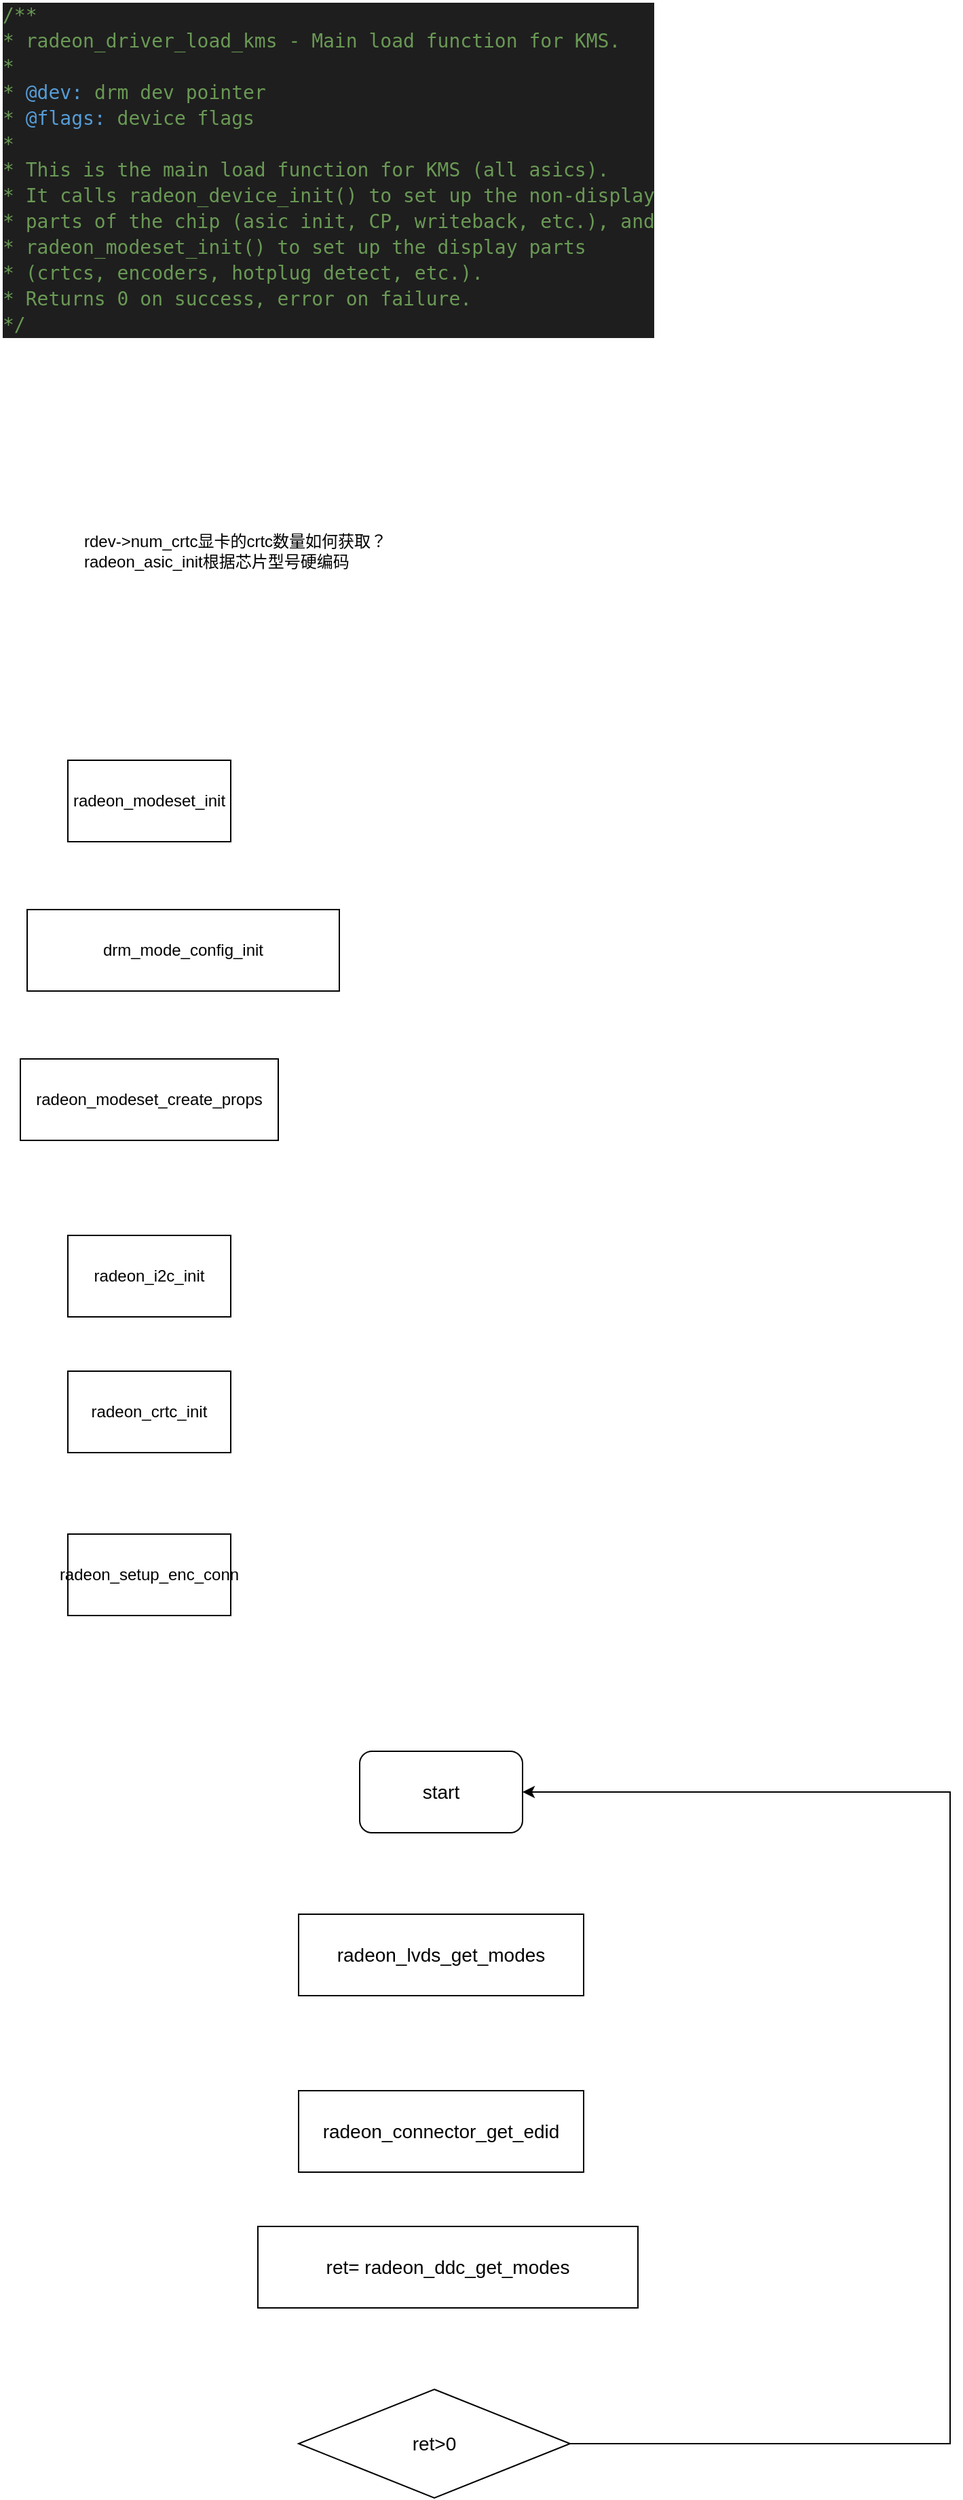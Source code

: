 <mxfile version="20.0.4" type="github">
  <diagram id="4CNQ540ASdvcl2rnZniQ" name="Page-1">
    <mxGraphModel dx="1422" dy="752" grid="1" gridSize="10" guides="1" tooltips="1" connect="1" arrows="1" fold="1" page="1" pageScale="1" pageWidth="827" pageHeight="1169" math="0" shadow="0">
      <root>
        <mxCell id="0" />
        <mxCell id="1" parent="0" />
        <mxCell id="xZIAH9KeohgB5e4JCE6H-2" value="rdev-&amp;gt;num_crtc显卡的crtc数量如何获取？&lt;br&gt;radeon_asic_init根据芯片型号硬编码" style="text;html=1;align=left;verticalAlign=middle;resizable=0;points=[];autosize=1;strokeColor=none;fillColor=none;" parent="1" vertex="1">
          <mxGeometry x="70" y="401" width="240" height="30" as="geometry" />
        </mxCell>
        <mxCell id="xZIAH9KeohgB5e4JCE6H-3" value="&lt;meta charset=&quot;utf-8&quot;&gt;&lt;div style=&quot;color: rgb(212, 212, 212); background-color: rgb(30, 30, 30); font-family: &amp;quot;Droid Sans Mono&amp;quot;, &amp;quot;monospace&amp;quot;, monospace, &amp;quot;Droid Sans Fallback&amp;quot;; font-weight: normal; font-size: 14px; line-height: 19px;&quot;&gt;&lt;div&gt;&lt;span style=&quot;color: #6a9955;&quot;&gt;/**&lt;/span&gt;&lt;/div&gt;&lt;div&gt;&lt;span style=&quot;color: #6a9955;&quot;&gt; * radeon_driver_load_kms - Main load function for KMS.&lt;/span&gt;&lt;/div&gt;&lt;div&gt;&lt;span style=&quot;color: #6a9955;&quot;&gt; *&lt;/span&gt;&lt;/div&gt;&lt;div&gt;&lt;span style=&quot;color: #6a9955;&quot;&gt; * &lt;/span&gt;&lt;span style=&quot;color: #569cd6;&quot;&gt;@dev:&lt;/span&gt;&lt;span style=&quot;color: #6a9955;&quot;&gt; drm dev pointer&lt;/span&gt;&lt;/div&gt;&lt;div&gt;&lt;span style=&quot;color: #6a9955;&quot;&gt; * &lt;/span&gt;&lt;span style=&quot;color: #569cd6;&quot;&gt;@flags:&lt;/span&gt;&lt;span style=&quot;color: #6a9955;&quot;&gt; device flags&lt;/span&gt;&lt;/div&gt;&lt;div&gt;&lt;span style=&quot;color: #6a9955;&quot;&gt; *&lt;/span&gt;&lt;/div&gt;&lt;div&gt;&lt;span style=&quot;color: #6a9955;&quot;&gt; * This is the main load function for KMS (all asics).&lt;/span&gt;&lt;/div&gt;&lt;div&gt;&lt;span style=&quot;color: #6a9955;&quot;&gt; * It calls radeon_device_init() to set up the non-display&lt;/span&gt;&lt;/div&gt;&lt;div&gt;&lt;span style=&quot;color: #6a9955;&quot;&gt; * parts of the chip (asic init, CP, writeback, etc.), and&lt;/span&gt;&lt;/div&gt;&lt;div&gt;&lt;span style=&quot;color: #6a9955;&quot;&gt; * radeon_modeset_init() to set up the display parts&lt;/span&gt;&lt;/div&gt;&lt;div&gt;&lt;span style=&quot;color: #6a9955;&quot;&gt; * (crtcs, encoders, hotplug detect, etc.).&lt;/span&gt;&lt;/div&gt;&lt;div&gt;&lt;span style=&quot;color: #6a9955;&quot;&gt; * Returns 0 on success, error on failure.&lt;/span&gt;&lt;/div&gt;&lt;div&gt;&lt;span style=&quot;color: #6a9955;&quot;&gt; */&lt;/span&gt;&lt;/div&gt;&lt;/div&gt;" style="text;html=1;align=left;verticalAlign=middle;resizable=0;points=[];autosize=1;strokeColor=none;fillColor=none;" parent="1" vertex="1">
          <mxGeometry x="10" y="10" width="490" height="250" as="geometry" />
        </mxCell>
        <mxCell id="qHxluCfbWNKOQf0_pbnH-1" value="radeon_modeset_init" style="whiteSpace=wrap;html=1;" vertex="1" parent="1">
          <mxGeometry x="60" y="570" width="120" height="60" as="geometry" />
        </mxCell>
        <mxCell id="qHxluCfbWNKOQf0_pbnH-2" value="drm_mode_config_init" style="whiteSpace=wrap;html=1;" vertex="1" parent="1">
          <mxGeometry x="30" y="680" width="230" height="60" as="geometry" />
        </mxCell>
        <mxCell id="qHxluCfbWNKOQf0_pbnH-3" value="radeon_modeset_create_props" style="whiteSpace=wrap;html=1;" vertex="1" parent="1">
          <mxGeometry x="25" y="790" width="190" height="60" as="geometry" />
        </mxCell>
        <mxCell id="qHxluCfbWNKOQf0_pbnH-4" value="radeon_i2c_init" style="whiteSpace=wrap;html=1;" vertex="1" parent="1">
          <mxGeometry x="60" y="920" width="120" height="60" as="geometry" />
        </mxCell>
        <mxCell id="qHxluCfbWNKOQf0_pbnH-6" value="radeon_crtc_init" style="whiteSpace=wrap;html=1;" vertex="1" parent="1">
          <mxGeometry x="60" y="1020" width="120" height="60" as="geometry" />
        </mxCell>
        <mxCell id="qHxluCfbWNKOQf0_pbnH-7" value="radeon_setup_enc_conn" style="whiteSpace=wrap;html=1;" vertex="1" parent="1">
          <mxGeometry x="60" y="1140" width="120" height="60" as="geometry" />
        </mxCell>
        <mxCell id="qHxluCfbWNKOQf0_pbnH-8" value="&lt;font style=&quot;font-size: 14px;&quot;&gt;radeon_lvds_get_modes&lt;/font&gt;" style="whiteSpace=wrap;html=1;" vertex="1" parent="1">
          <mxGeometry x="230" y="1420" width="210" height="60" as="geometry" />
        </mxCell>
        <mxCell id="qHxluCfbWNKOQf0_pbnH-9" value="radeon_connector_get_edid" style="whiteSpace=wrap;html=1;fontSize=14;" vertex="1" parent="1">
          <mxGeometry x="230" y="1550" width="210" height="60" as="geometry" />
        </mxCell>
        <mxCell id="qHxluCfbWNKOQf0_pbnH-15" style="edgeStyle=orthogonalEdgeStyle;rounded=0;orthogonalLoop=1;jettySize=auto;html=1;entryX=1;entryY=0.5;entryDx=0;entryDy=0;fontSize=14;" edge="1" parent="1" source="qHxluCfbWNKOQf0_pbnH-12" target="qHxluCfbWNKOQf0_pbnH-14">
          <mxGeometry relative="1" as="geometry">
            <Array as="points">
              <mxPoint x="710" y="1810" />
              <mxPoint x="710" y="1330" />
            </Array>
          </mxGeometry>
        </mxCell>
        <mxCell id="qHxluCfbWNKOQf0_pbnH-12" value="ret&amp;gt;0" style="rhombus;whiteSpace=wrap;html=1;fontSize=14;" vertex="1" parent="1">
          <mxGeometry x="230" y="1770" width="200" height="80" as="geometry" />
        </mxCell>
        <mxCell id="qHxluCfbWNKOQf0_pbnH-13" value="ret= radeon_ddc_get_modes" style="whiteSpace=wrap;html=1;fontSize=14;" vertex="1" parent="1">
          <mxGeometry x="200" y="1650" width="280" height="60" as="geometry" />
        </mxCell>
        <mxCell id="qHxluCfbWNKOQf0_pbnH-14" value="start" style="rounded=1;whiteSpace=wrap;html=1;fontSize=14;" vertex="1" parent="1">
          <mxGeometry x="275" y="1300" width="120" height="60" as="geometry" />
        </mxCell>
      </root>
    </mxGraphModel>
  </diagram>
</mxfile>
